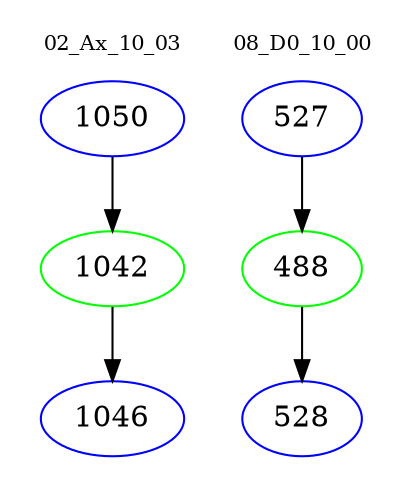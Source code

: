 digraph{
subgraph cluster_0 {
color = white
label = "02_Ax_10_03";
fontsize=10;
T0_1050 [label="1050", color="blue"]
T0_1050 -> T0_1042 [color="black"]
T0_1042 [label="1042", color="green"]
T0_1042 -> T0_1046 [color="black"]
T0_1046 [label="1046", color="blue"]
}
subgraph cluster_1 {
color = white
label = "08_D0_10_00";
fontsize=10;
T1_527 [label="527", color="blue"]
T1_527 -> T1_488 [color="black"]
T1_488 [label="488", color="green"]
T1_488 -> T1_528 [color="black"]
T1_528 [label="528", color="blue"]
}
}
